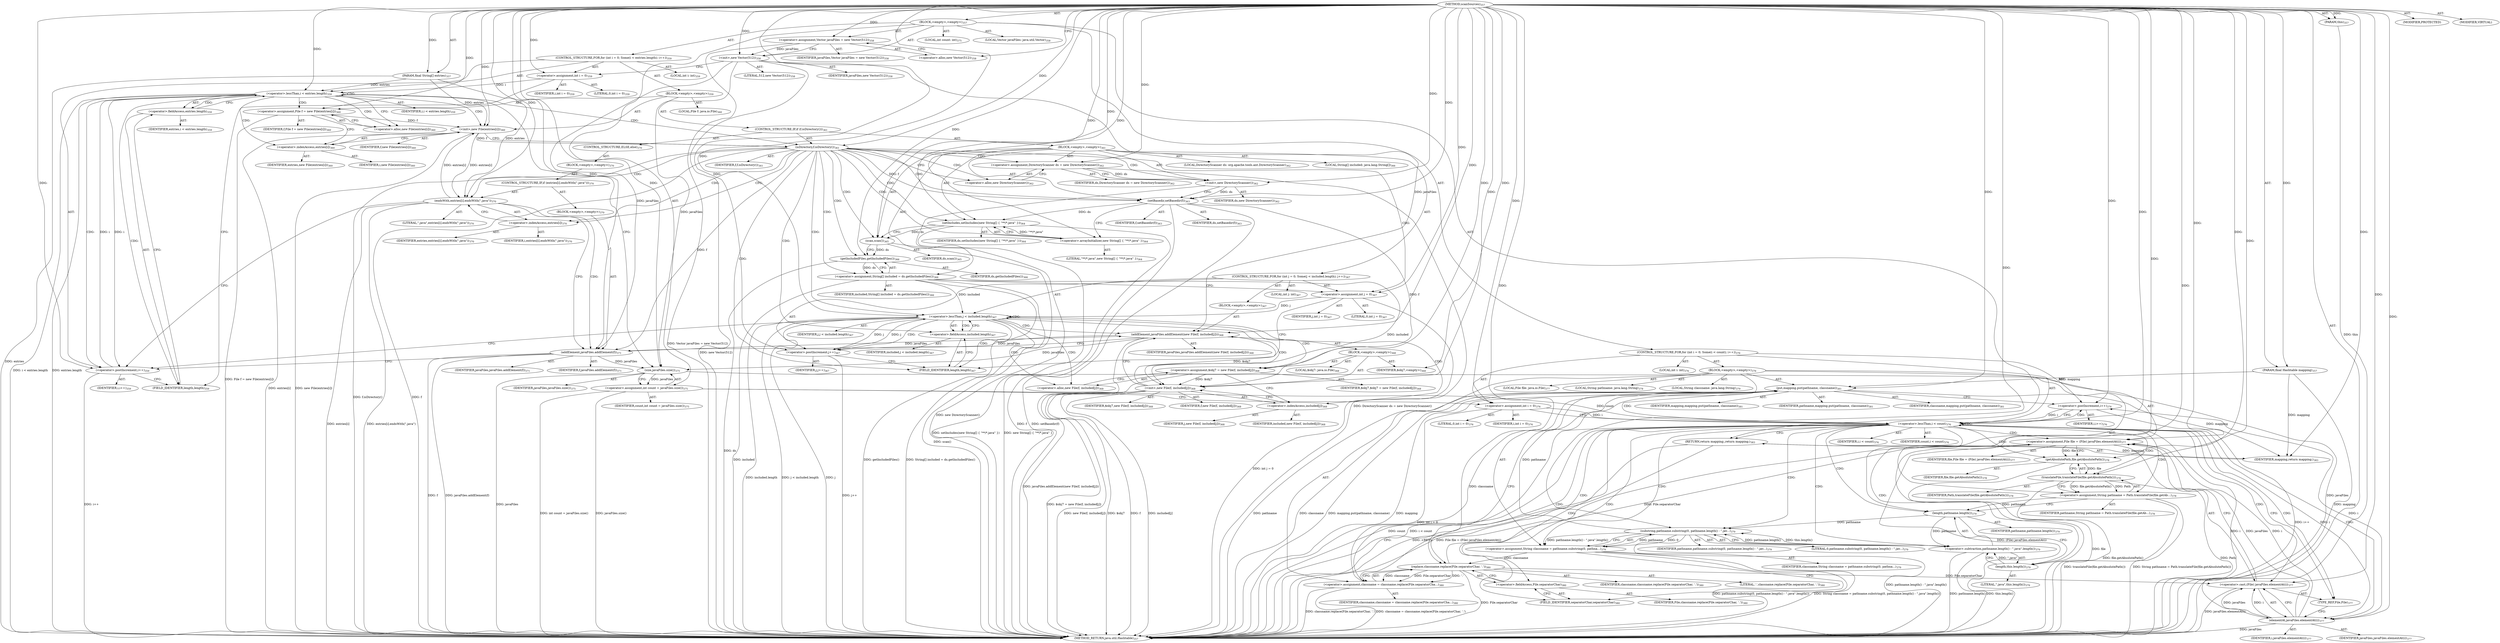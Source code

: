 digraph "scanSources" {  
"111669149718" [label = <(METHOD,scanSources)<SUB>357</SUB>> ]
"115964117025" [label = <(PARAM,this)<SUB>357</SUB>> ]
"115964117026" [label = <(PARAM,final Hashtable mapping)<SUB>357</SUB>> ]
"115964117027" [label = <(PARAM,final String[] entries)<SUB>357</SUB>> ]
"25769803826" [label = <(BLOCK,&lt;empty&gt;,&lt;empty&gt;)<SUB>357</SUB>> ]
"94489280541" [label = <(LOCAL,Vector javaFiles: java.util.Vector)<SUB>358</SUB>> ]
"30064771319" [label = <(&lt;operator&gt;.assignment,Vector javaFiles = new Vector(512))<SUB>358</SUB>> ]
"68719476926" [label = <(IDENTIFIER,javaFiles,Vector javaFiles = new Vector(512))<SUB>358</SUB>> ]
"30064771320" [label = <(&lt;operator&gt;.alloc,new Vector(512))<SUB>358</SUB>> ]
"30064771321" [label = <(&lt;init&gt;,new Vector(512))<SUB>358</SUB>> ]
"68719476927" [label = <(IDENTIFIER,javaFiles,new Vector(512))<SUB>358</SUB>> ]
"90194313255" [label = <(LITERAL,512,new Vector(512))<SUB>358</SUB>> ]
"47244640277" [label = <(CONTROL_STRUCTURE,FOR,for (int i = 0; Some(i &lt; entries.length); i++))<SUB>359</SUB>> ]
"94489280542" [label = <(LOCAL,int i: int)<SUB>359</SUB>> ]
"30064771322" [label = <(&lt;operator&gt;.assignment,int i = 0)<SUB>359</SUB>> ]
"68719476928" [label = <(IDENTIFIER,i,int i = 0)<SUB>359</SUB>> ]
"90194313256" [label = <(LITERAL,0,int i = 0)<SUB>359</SUB>> ]
"30064771323" [label = <(&lt;operator&gt;.lessThan,i &lt; entries.length)<SUB>359</SUB>> ]
"68719476929" [label = <(IDENTIFIER,i,i &lt; entries.length)<SUB>359</SUB>> ]
"30064771324" [label = <(&lt;operator&gt;.fieldAccess,entries.length)<SUB>359</SUB>> ]
"68719476930" [label = <(IDENTIFIER,entries,i &lt; entries.length)<SUB>359</SUB>> ]
"55834574907" [label = <(FIELD_IDENTIFIER,length,length)<SUB>359</SUB>> ]
"30064771325" [label = <(&lt;operator&gt;.postIncrement,i++)<SUB>359</SUB>> ]
"68719476931" [label = <(IDENTIFIER,i,i++)<SUB>359</SUB>> ]
"25769803827" [label = <(BLOCK,&lt;empty&gt;,&lt;empty&gt;)<SUB>359</SUB>> ]
"94489280543" [label = <(LOCAL,File f: java.io.File)<SUB>360</SUB>> ]
"30064771326" [label = <(&lt;operator&gt;.assignment,File f = new File(entries[i]))<SUB>360</SUB>> ]
"68719476932" [label = <(IDENTIFIER,f,File f = new File(entries[i]))<SUB>360</SUB>> ]
"30064771327" [label = <(&lt;operator&gt;.alloc,new File(entries[i]))<SUB>360</SUB>> ]
"30064771328" [label = <(&lt;init&gt;,new File(entries[i]))<SUB>360</SUB>> ]
"68719476933" [label = <(IDENTIFIER,f,new File(entries[i]))<SUB>360</SUB>> ]
"30064771329" [label = <(&lt;operator&gt;.indexAccess,entries[i])<SUB>360</SUB>> ]
"68719476934" [label = <(IDENTIFIER,entries,new File(entries[i]))<SUB>360</SUB>> ]
"68719476935" [label = <(IDENTIFIER,i,new File(entries[i]))<SUB>360</SUB>> ]
"47244640278" [label = <(CONTROL_STRUCTURE,IF,if (f.isDirectory()))<SUB>361</SUB>> ]
"30064771330" [label = <(isDirectory,f.isDirectory())<SUB>361</SUB>> ]
"68719476936" [label = <(IDENTIFIER,f,f.isDirectory())<SUB>361</SUB>> ]
"25769803828" [label = <(BLOCK,&lt;empty&gt;,&lt;empty&gt;)<SUB>361</SUB>> ]
"94489280544" [label = <(LOCAL,DirectoryScanner ds: org.apache.tools.ant.DirectoryScanner)<SUB>362</SUB>> ]
"30064771331" [label = <(&lt;operator&gt;.assignment,DirectoryScanner ds = new DirectoryScanner())<SUB>362</SUB>> ]
"68719476937" [label = <(IDENTIFIER,ds,DirectoryScanner ds = new DirectoryScanner())<SUB>362</SUB>> ]
"30064771332" [label = <(&lt;operator&gt;.alloc,new DirectoryScanner())<SUB>362</SUB>> ]
"30064771333" [label = <(&lt;init&gt;,new DirectoryScanner())<SUB>362</SUB>> ]
"68719476938" [label = <(IDENTIFIER,ds,new DirectoryScanner())<SUB>362</SUB>> ]
"30064771334" [label = <(setBasedir,setBasedir(f))<SUB>363</SUB>> ]
"68719476939" [label = <(IDENTIFIER,ds,setBasedir(f))<SUB>363</SUB>> ]
"68719476940" [label = <(IDENTIFIER,f,setBasedir(f))<SUB>363</SUB>> ]
"30064771335" [label = <(setIncludes,setIncludes(new String[] { &quot;**/*.java&quot; }))<SUB>364</SUB>> ]
"68719476941" [label = <(IDENTIFIER,ds,setIncludes(new String[] { &quot;**/*.java&quot; }))<SUB>364</SUB>> ]
"30064771336" [label = <(&lt;operator&gt;.arrayInitializer,new String[] { &quot;**/*.java&quot; })<SUB>364</SUB>> ]
"90194313257" [label = <(LITERAL,&quot;**/*.java&quot;,new String[] { &quot;**/*.java&quot; })<SUB>364</SUB>> ]
"30064771337" [label = <(scan,scan())<SUB>365</SUB>> ]
"68719476942" [label = <(IDENTIFIER,ds,scan())<SUB>365</SUB>> ]
"94489280545" [label = <(LOCAL,String[] included: java.lang.String[])<SUB>366</SUB>> ]
"30064771338" [label = <(&lt;operator&gt;.assignment,String[] included = ds.getIncludedFiles())<SUB>366</SUB>> ]
"68719476943" [label = <(IDENTIFIER,included,String[] included = ds.getIncludedFiles())<SUB>366</SUB>> ]
"30064771339" [label = <(getIncludedFiles,getIncludedFiles())<SUB>366</SUB>> ]
"68719476944" [label = <(IDENTIFIER,ds,getIncludedFiles())<SUB>366</SUB>> ]
"47244640279" [label = <(CONTROL_STRUCTURE,FOR,for (int j = 0; Some(j &lt; included.length); j++))<SUB>367</SUB>> ]
"94489280546" [label = <(LOCAL,int j: int)<SUB>367</SUB>> ]
"30064771340" [label = <(&lt;operator&gt;.assignment,int j = 0)<SUB>367</SUB>> ]
"68719476945" [label = <(IDENTIFIER,j,int j = 0)<SUB>367</SUB>> ]
"90194313258" [label = <(LITERAL,0,int j = 0)<SUB>367</SUB>> ]
"30064771341" [label = <(&lt;operator&gt;.lessThan,j &lt; included.length)<SUB>367</SUB>> ]
"68719476946" [label = <(IDENTIFIER,j,j &lt; included.length)<SUB>367</SUB>> ]
"30064771342" [label = <(&lt;operator&gt;.fieldAccess,included.length)<SUB>367</SUB>> ]
"68719476947" [label = <(IDENTIFIER,included,j &lt; included.length)<SUB>367</SUB>> ]
"55834574908" [label = <(FIELD_IDENTIFIER,length,length)<SUB>367</SUB>> ]
"30064771343" [label = <(&lt;operator&gt;.postIncrement,j++)<SUB>367</SUB>> ]
"68719476948" [label = <(IDENTIFIER,j,j++)<SUB>367</SUB>> ]
"25769803829" [label = <(BLOCK,&lt;empty&gt;,&lt;empty&gt;)<SUB>367</SUB>> ]
"30064771344" [label = <(addElement,javaFiles.addElement(new File(f, included[j])))<SUB>368</SUB>> ]
"68719476949" [label = <(IDENTIFIER,javaFiles,javaFiles.addElement(new File(f, included[j])))<SUB>368</SUB>> ]
"25769803830" [label = <(BLOCK,&lt;empty&gt;,&lt;empty&gt;)<SUB>368</SUB>> ]
"94489280547" [label = <(LOCAL,$obj7: java.io.File)<SUB>368</SUB>> ]
"30064771345" [label = <(&lt;operator&gt;.assignment,$obj7 = new File(f, included[j]))<SUB>368</SUB>> ]
"68719476950" [label = <(IDENTIFIER,$obj7,$obj7 = new File(f, included[j]))<SUB>368</SUB>> ]
"30064771346" [label = <(&lt;operator&gt;.alloc,new File(f, included[j]))<SUB>368</SUB>> ]
"30064771347" [label = <(&lt;init&gt;,new File(f, included[j]))<SUB>368</SUB>> ]
"68719476951" [label = <(IDENTIFIER,$obj7,new File(f, included[j]))<SUB>368</SUB>> ]
"68719476952" [label = <(IDENTIFIER,f,new File(f, included[j]))<SUB>368</SUB>> ]
"30064771348" [label = <(&lt;operator&gt;.indexAccess,included[j])<SUB>368</SUB>> ]
"68719476953" [label = <(IDENTIFIER,included,new File(f, included[j]))<SUB>368</SUB>> ]
"68719476954" [label = <(IDENTIFIER,j,new File(f, included[j]))<SUB>368</SUB>> ]
"68719476955" [label = <(IDENTIFIER,$obj7,&lt;empty&gt;)<SUB>368</SUB>> ]
"47244640280" [label = <(CONTROL_STRUCTURE,ELSE,else)<SUB>370</SUB>> ]
"25769803831" [label = <(BLOCK,&lt;empty&gt;,&lt;empty&gt;)<SUB>370</SUB>> ]
"47244640281" [label = <(CONTROL_STRUCTURE,IF,if (entries[i].endsWith(&quot;.java&quot;)))<SUB>370</SUB>> ]
"30064771349" [label = <(endsWith,entries[i].endsWith(&quot;.java&quot;))<SUB>370</SUB>> ]
"30064771350" [label = <(&lt;operator&gt;.indexAccess,entries[i])<SUB>370</SUB>> ]
"68719476956" [label = <(IDENTIFIER,entries,entries[i].endsWith(&quot;.java&quot;))<SUB>370</SUB>> ]
"68719476957" [label = <(IDENTIFIER,i,entries[i].endsWith(&quot;.java&quot;))<SUB>370</SUB>> ]
"90194313259" [label = <(LITERAL,&quot;.java&quot;,entries[i].endsWith(&quot;.java&quot;))<SUB>370</SUB>> ]
"25769803832" [label = <(BLOCK,&lt;empty&gt;,&lt;empty&gt;)<SUB>370</SUB>> ]
"30064771351" [label = <(addElement,javaFiles.addElement(f))<SUB>371</SUB>> ]
"68719476958" [label = <(IDENTIFIER,javaFiles,javaFiles.addElement(f))<SUB>371</SUB>> ]
"68719476959" [label = <(IDENTIFIER,f,javaFiles.addElement(f))<SUB>371</SUB>> ]
"94489280548" [label = <(LOCAL,int count: int)<SUB>375</SUB>> ]
"30064771352" [label = <(&lt;operator&gt;.assignment,int count = javaFiles.size())<SUB>375</SUB>> ]
"68719476960" [label = <(IDENTIFIER,count,int count = javaFiles.size())<SUB>375</SUB>> ]
"30064771353" [label = <(size,javaFiles.size())<SUB>375</SUB>> ]
"68719476961" [label = <(IDENTIFIER,javaFiles,javaFiles.size())<SUB>375</SUB>> ]
"47244640282" [label = <(CONTROL_STRUCTURE,FOR,for (int i = 0; Some(i &lt; count); i++))<SUB>376</SUB>> ]
"94489280549" [label = <(LOCAL,int i: int)<SUB>376</SUB>> ]
"30064771354" [label = <(&lt;operator&gt;.assignment,int i = 0)<SUB>376</SUB>> ]
"68719476962" [label = <(IDENTIFIER,i,int i = 0)<SUB>376</SUB>> ]
"90194313260" [label = <(LITERAL,0,int i = 0)<SUB>376</SUB>> ]
"30064771355" [label = <(&lt;operator&gt;.lessThan,i &lt; count)<SUB>376</SUB>> ]
"68719476963" [label = <(IDENTIFIER,i,i &lt; count)<SUB>376</SUB>> ]
"68719476964" [label = <(IDENTIFIER,count,i &lt; count)<SUB>376</SUB>> ]
"30064771356" [label = <(&lt;operator&gt;.postIncrement,i++)<SUB>376</SUB>> ]
"68719476965" [label = <(IDENTIFIER,i,i++)<SUB>376</SUB>> ]
"25769803833" [label = <(BLOCK,&lt;empty&gt;,&lt;empty&gt;)<SUB>376</SUB>> ]
"94489280550" [label = <(LOCAL,File file: java.io.File)<SUB>377</SUB>> ]
"30064771357" [label = <(&lt;operator&gt;.assignment,File file = (File) javaFiles.elementAt(i))<SUB>377</SUB>> ]
"68719476966" [label = <(IDENTIFIER,file,File file = (File) javaFiles.elementAt(i))<SUB>377</SUB>> ]
"30064771358" [label = <(&lt;operator&gt;.cast,(File) javaFiles.elementAt(i))<SUB>377</SUB>> ]
"180388626433" [label = <(TYPE_REF,File,File)<SUB>377</SUB>> ]
"30064771359" [label = <(elementAt,javaFiles.elementAt(i))<SUB>377</SUB>> ]
"68719476967" [label = <(IDENTIFIER,javaFiles,javaFiles.elementAt(i))<SUB>377</SUB>> ]
"68719476968" [label = <(IDENTIFIER,i,javaFiles.elementAt(i))<SUB>377</SUB>> ]
"94489280551" [label = <(LOCAL,String pathname: java.lang.String)<SUB>378</SUB>> ]
"30064771360" [label = <(&lt;operator&gt;.assignment,String pathname = Path.translateFile(file.getAb...)<SUB>378</SUB>> ]
"68719476969" [label = <(IDENTIFIER,pathname,String pathname = Path.translateFile(file.getAb...)<SUB>378</SUB>> ]
"30064771361" [label = <(translateFile,translateFile(file.getAbsolutePath()))<SUB>378</SUB>> ]
"68719476970" [label = <(IDENTIFIER,Path,translateFile(file.getAbsolutePath()))<SUB>378</SUB>> ]
"30064771362" [label = <(getAbsolutePath,file.getAbsolutePath())<SUB>378</SUB>> ]
"68719476971" [label = <(IDENTIFIER,file,file.getAbsolutePath())<SUB>378</SUB>> ]
"94489280552" [label = <(LOCAL,String classname: java.lang.String)<SUB>379</SUB>> ]
"30064771363" [label = <(&lt;operator&gt;.assignment,String classname = pathname.substring(0, pathna...)<SUB>379</SUB>> ]
"68719476972" [label = <(IDENTIFIER,classname,String classname = pathname.substring(0, pathna...)<SUB>379</SUB>> ]
"30064771364" [label = <(substring,pathname.substring(0, pathname.length() - &quot;.jav...)<SUB>379</SUB>> ]
"68719476973" [label = <(IDENTIFIER,pathname,pathname.substring(0, pathname.length() - &quot;.jav...)<SUB>379</SUB>> ]
"90194313261" [label = <(LITERAL,0,pathname.substring(0, pathname.length() - &quot;.jav...)<SUB>379</SUB>> ]
"30064771365" [label = <(&lt;operator&gt;.subtraction,pathname.length() - &quot;.java&quot;.length())<SUB>379</SUB>> ]
"30064771366" [label = <(length,pathname.length())<SUB>379</SUB>> ]
"68719476974" [label = <(IDENTIFIER,pathname,pathname.length())<SUB>379</SUB>> ]
"30064771367" [label = <(length,this.length())<SUB>379</SUB>> ]
"90194313262" [label = <(LITERAL,&quot;.java&quot;,this.length())<SUB>379</SUB>> ]
"30064771368" [label = <(&lt;operator&gt;.assignment,classname = classname.replace(File.separatorCha...)<SUB>380</SUB>> ]
"68719476975" [label = <(IDENTIFIER,classname,classname = classname.replace(File.separatorCha...)<SUB>380</SUB>> ]
"30064771369" [label = <(replace,classname.replace(File.separatorChar, '.'))<SUB>380</SUB>> ]
"68719476976" [label = <(IDENTIFIER,classname,classname.replace(File.separatorChar, '.'))<SUB>380</SUB>> ]
"30064771370" [label = <(&lt;operator&gt;.fieldAccess,File.separatorChar)<SUB>380</SUB>> ]
"68719476977" [label = <(IDENTIFIER,File,classname.replace(File.separatorChar, '.'))<SUB>380</SUB>> ]
"55834574909" [label = <(FIELD_IDENTIFIER,separatorChar,separatorChar)<SUB>380</SUB>> ]
"90194313263" [label = <(LITERAL,'.',classname.replace(File.separatorChar, '.'))<SUB>380</SUB>> ]
"30064771371" [label = <(put,mapping.put(pathname, classname))<SUB>381</SUB>> ]
"68719476978" [label = <(IDENTIFIER,mapping,mapping.put(pathname, classname))<SUB>381</SUB>> ]
"68719476979" [label = <(IDENTIFIER,pathname,mapping.put(pathname, classname))<SUB>381</SUB>> ]
"68719476980" [label = <(IDENTIFIER,classname,mapping.put(pathname, classname))<SUB>381</SUB>> ]
"146028888071" [label = <(RETURN,return mapping;,return mapping;)<SUB>383</SUB>> ]
"68719476981" [label = <(IDENTIFIER,mapping,return mapping;)<SUB>383</SUB>> ]
"133143986229" [label = <(MODIFIER,PROTECTED)> ]
"133143986230" [label = <(MODIFIER,VIRTUAL)> ]
"128849018902" [label = <(METHOD_RETURN,java.util.Hashtable)<SUB>357</SUB>> ]
  "111669149718" -> "115964117025"  [ label = "AST: "] 
  "111669149718" -> "115964117026"  [ label = "AST: "] 
  "111669149718" -> "115964117027"  [ label = "AST: "] 
  "111669149718" -> "25769803826"  [ label = "AST: "] 
  "111669149718" -> "133143986229"  [ label = "AST: "] 
  "111669149718" -> "133143986230"  [ label = "AST: "] 
  "111669149718" -> "128849018902"  [ label = "AST: "] 
  "25769803826" -> "94489280541"  [ label = "AST: "] 
  "25769803826" -> "30064771319"  [ label = "AST: "] 
  "25769803826" -> "30064771321"  [ label = "AST: "] 
  "25769803826" -> "47244640277"  [ label = "AST: "] 
  "25769803826" -> "94489280548"  [ label = "AST: "] 
  "25769803826" -> "30064771352"  [ label = "AST: "] 
  "25769803826" -> "47244640282"  [ label = "AST: "] 
  "25769803826" -> "146028888071"  [ label = "AST: "] 
  "30064771319" -> "68719476926"  [ label = "AST: "] 
  "30064771319" -> "30064771320"  [ label = "AST: "] 
  "30064771321" -> "68719476927"  [ label = "AST: "] 
  "30064771321" -> "90194313255"  [ label = "AST: "] 
  "47244640277" -> "94489280542"  [ label = "AST: "] 
  "47244640277" -> "30064771322"  [ label = "AST: "] 
  "47244640277" -> "30064771323"  [ label = "AST: "] 
  "47244640277" -> "30064771325"  [ label = "AST: "] 
  "47244640277" -> "25769803827"  [ label = "AST: "] 
  "30064771322" -> "68719476928"  [ label = "AST: "] 
  "30064771322" -> "90194313256"  [ label = "AST: "] 
  "30064771323" -> "68719476929"  [ label = "AST: "] 
  "30064771323" -> "30064771324"  [ label = "AST: "] 
  "30064771324" -> "68719476930"  [ label = "AST: "] 
  "30064771324" -> "55834574907"  [ label = "AST: "] 
  "30064771325" -> "68719476931"  [ label = "AST: "] 
  "25769803827" -> "94489280543"  [ label = "AST: "] 
  "25769803827" -> "30064771326"  [ label = "AST: "] 
  "25769803827" -> "30064771328"  [ label = "AST: "] 
  "25769803827" -> "47244640278"  [ label = "AST: "] 
  "30064771326" -> "68719476932"  [ label = "AST: "] 
  "30064771326" -> "30064771327"  [ label = "AST: "] 
  "30064771328" -> "68719476933"  [ label = "AST: "] 
  "30064771328" -> "30064771329"  [ label = "AST: "] 
  "30064771329" -> "68719476934"  [ label = "AST: "] 
  "30064771329" -> "68719476935"  [ label = "AST: "] 
  "47244640278" -> "30064771330"  [ label = "AST: "] 
  "47244640278" -> "25769803828"  [ label = "AST: "] 
  "47244640278" -> "47244640280"  [ label = "AST: "] 
  "30064771330" -> "68719476936"  [ label = "AST: "] 
  "25769803828" -> "94489280544"  [ label = "AST: "] 
  "25769803828" -> "30064771331"  [ label = "AST: "] 
  "25769803828" -> "30064771333"  [ label = "AST: "] 
  "25769803828" -> "30064771334"  [ label = "AST: "] 
  "25769803828" -> "30064771335"  [ label = "AST: "] 
  "25769803828" -> "30064771337"  [ label = "AST: "] 
  "25769803828" -> "94489280545"  [ label = "AST: "] 
  "25769803828" -> "30064771338"  [ label = "AST: "] 
  "25769803828" -> "47244640279"  [ label = "AST: "] 
  "30064771331" -> "68719476937"  [ label = "AST: "] 
  "30064771331" -> "30064771332"  [ label = "AST: "] 
  "30064771333" -> "68719476938"  [ label = "AST: "] 
  "30064771334" -> "68719476939"  [ label = "AST: "] 
  "30064771334" -> "68719476940"  [ label = "AST: "] 
  "30064771335" -> "68719476941"  [ label = "AST: "] 
  "30064771335" -> "30064771336"  [ label = "AST: "] 
  "30064771336" -> "90194313257"  [ label = "AST: "] 
  "30064771337" -> "68719476942"  [ label = "AST: "] 
  "30064771338" -> "68719476943"  [ label = "AST: "] 
  "30064771338" -> "30064771339"  [ label = "AST: "] 
  "30064771339" -> "68719476944"  [ label = "AST: "] 
  "47244640279" -> "94489280546"  [ label = "AST: "] 
  "47244640279" -> "30064771340"  [ label = "AST: "] 
  "47244640279" -> "30064771341"  [ label = "AST: "] 
  "47244640279" -> "30064771343"  [ label = "AST: "] 
  "47244640279" -> "25769803829"  [ label = "AST: "] 
  "30064771340" -> "68719476945"  [ label = "AST: "] 
  "30064771340" -> "90194313258"  [ label = "AST: "] 
  "30064771341" -> "68719476946"  [ label = "AST: "] 
  "30064771341" -> "30064771342"  [ label = "AST: "] 
  "30064771342" -> "68719476947"  [ label = "AST: "] 
  "30064771342" -> "55834574908"  [ label = "AST: "] 
  "30064771343" -> "68719476948"  [ label = "AST: "] 
  "25769803829" -> "30064771344"  [ label = "AST: "] 
  "30064771344" -> "68719476949"  [ label = "AST: "] 
  "30064771344" -> "25769803830"  [ label = "AST: "] 
  "25769803830" -> "94489280547"  [ label = "AST: "] 
  "25769803830" -> "30064771345"  [ label = "AST: "] 
  "25769803830" -> "30064771347"  [ label = "AST: "] 
  "25769803830" -> "68719476955"  [ label = "AST: "] 
  "30064771345" -> "68719476950"  [ label = "AST: "] 
  "30064771345" -> "30064771346"  [ label = "AST: "] 
  "30064771347" -> "68719476951"  [ label = "AST: "] 
  "30064771347" -> "68719476952"  [ label = "AST: "] 
  "30064771347" -> "30064771348"  [ label = "AST: "] 
  "30064771348" -> "68719476953"  [ label = "AST: "] 
  "30064771348" -> "68719476954"  [ label = "AST: "] 
  "47244640280" -> "25769803831"  [ label = "AST: "] 
  "25769803831" -> "47244640281"  [ label = "AST: "] 
  "47244640281" -> "30064771349"  [ label = "AST: "] 
  "47244640281" -> "25769803832"  [ label = "AST: "] 
  "30064771349" -> "30064771350"  [ label = "AST: "] 
  "30064771349" -> "90194313259"  [ label = "AST: "] 
  "30064771350" -> "68719476956"  [ label = "AST: "] 
  "30064771350" -> "68719476957"  [ label = "AST: "] 
  "25769803832" -> "30064771351"  [ label = "AST: "] 
  "30064771351" -> "68719476958"  [ label = "AST: "] 
  "30064771351" -> "68719476959"  [ label = "AST: "] 
  "30064771352" -> "68719476960"  [ label = "AST: "] 
  "30064771352" -> "30064771353"  [ label = "AST: "] 
  "30064771353" -> "68719476961"  [ label = "AST: "] 
  "47244640282" -> "94489280549"  [ label = "AST: "] 
  "47244640282" -> "30064771354"  [ label = "AST: "] 
  "47244640282" -> "30064771355"  [ label = "AST: "] 
  "47244640282" -> "30064771356"  [ label = "AST: "] 
  "47244640282" -> "25769803833"  [ label = "AST: "] 
  "30064771354" -> "68719476962"  [ label = "AST: "] 
  "30064771354" -> "90194313260"  [ label = "AST: "] 
  "30064771355" -> "68719476963"  [ label = "AST: "] 
  "30064771355" -> "68719476964"  [ label = "AST: "] 
  "30064771356" -> "68719476965"  [ label = "AST: "] 
  "25769803833" -> "94489280550"  [ label = "AST: "] 
  "25769803833" -> "30064771357"  [ label = "AST: "] 
  "25769803833" -> "94489280551"  [ label = "AST: "] 
  "25769803833" -> "30064771360"  [ label = "AST: "] 
  "25769803833" -> "94489280552"  [ label = "AST: "] 
  "25769803833" -> "30064771363"  [ label = "AST: "] 
  "25769803833" -> "30064771368"  [ label = "AST: "] 
  "25769803833" -> "30064771371"  [ label = "AST: "] 
  "30064771357" -> "68719476966"  [ label = "AST: "] 
  "30064771357" -> "30064771358"  [ label = "AST: "] 
  "30064771358" -> "180388626433"  [ label = "AST: "] 
  "30064771358" -> "30064771359"  [ label = "AST: "] 
  "30064771359" -> "68719476967"  [ label = "AST: "] 
  "30064771359" -> "68719476968"  [ label = "AST: "] 
  "30064771360" -> "68719476969"  [ label = "AST: "] 
  "30064771360" -> "30064771361"  [ label = "AST: "] 
  "30064771361" -> "68719476970"  [ label = "AST: "] 
  "30064771361" -> "30064771362"  [ label = "AST: "] 
  "30064771362" -> "68719476971"  [ label = "AST: "] 
  "30064771363" -> "68719476972"  [ label = "AST: "] 
  "30064771363" -> "30064771364"  [ label = "AST: "] 
  "30064771364" -> "68719476973"  [ label = "AST: "] 
  "30064771364" -> "90194313261"  [ label = "AST: "] 
  "30064771364" -> "30064771365"  [ label = "AST: "] 
  "30064771365" -> "30064771366"  [ label = "AST: "] 
  "30064771365" -> "30064771367"  [ label = "AST: "] 
  "30064771366" -> "68719476974"  [ label = "AST: "] 
  "30064771367" -> "90194313262"  [ label = "AST: "] 
  "30064771368" -> "68719476975"  [ label = "AST: "] 
  "30064771368" -> "30064771369"  [ label = "AST: "] 
  "30064771369" -> "68719476976"  [ label = "AST: "] 
  "30064771369" -> "30064771370"  [ label = "AST: "] 
  "30064771369" -> "90194313263"  [ label = "AST: "] 
  "30064771370" -> "68719476977"  [ label = "AST: "] 
  "30064771370" -> "55834574909"  [ label = "AST: "] 
  "30064771371" -> "68719476978"  [ label = "AST: "] 
  "30064771371" -> "68719476979"  [ label = "AST: "] 
  "30064771371" -> "68719476980"  [ label = "AST: "] 
  "146028888071" -> "68719476981"  [ label = "AST: "] 
  "30064771319" -> "30064771321"  [ label = "CFG: "] 
  "30064771321" -> "30064771322"  [ label = "CFG: "] 
  "30064771352" -> "30064771354"  [ label = "CFG: "] 
  "146028888071" -> "128849018902"  [ label = "CFG: "] 
  "30064771320" -> "30064771319"  [ label = "CFG: "] 
  "30064771322" -> "55834574907"  [ label = "CFG: "] 
  "30064771323" -> "30064771327"  [ label = "CFG: "] 
  "30064771323" -> "30064771353"  [ label = "CFG: "] 
  "30064771325" -> "55834574907"  [ label = "CFG: "] 
  "30064771353" -> "30064771352"  [ label = "CFG: "] 
  "30064771354" -> "30064771355"  [ label = "CFG: "] 
  "30064771355" -> "180388626433"  [ label = "CFG: "] 
  "30064771355" -> "146028888071"  [ label = "CFG: "] 
  "30064771356" -> "30064771355"  [ label = "CFG: "] 
  "30064771324" -> "30064771323"  [ label = "CFG: "] 
  "30064771326" -> "30064771329"  [ label = "CFG: "] 
  "30064771328" -> "30064771330"  [ label = "CFG: "] 
  "30064771357" -> "30064771362"  [ label = "CFG: "] 
  "30064771360" -> "30064771366"  [ label = "CFG: "] 
  "30064771363" -> "55834574909"  [ label = "CFG: "] 
  "30064771368" -> "30064771371"  [ label = "CFG: "] 
  "30064771371" -> "30064771356"  [ label = "CFG: "] 
  "55834574907" -> "30064771324"  [ label = "CFG: "] 
  "30064771327" -> "30064771326"  [ label = "CFG: "] 
  "30064771329" -> "30064771328"  [ label = "CFG: "] 
  "30064771330" -> "30064771332"  [ label = "CFG: "] 
  "30064771330" -> "30064771350"  [ label = "CFG: "] 
  "30064771358" -> "30064771357"  [ label = "CFG: "] 
  "30064771361" -> "30064771360"  [ label = "CFG: "] 
  "30064771364" -> "30064771363"  [ label = "CFG: "] 
  "30064771369" -> "30064771368"  [ label = "CFG: "] 
  "30064771331" -> "30064771333"  [ label = "CFG: "] 
  "30064771333" -> "30064771334"  [ label = "CFG: "] 
  "30064771334" -> "30064771336"  [ label = "CFG: "] 
  "30064771335" -> "30064771337"  [ label = "CFG: "] 
  "30064771337" -> "30064771339"  [ label = "CFG: "] 
  "30064771338" -> "30064771340"  [ label = "CFG: "] 
  "180388626433" -> "30064771359"  [ label = "CFG: "] 
  "30064771359" -> "30064771358"  [ label = "CFG: "] 
  "30064771362" -> "30064771361"  [ label = "CFG: "] 
  "30064771365" -> "30064771364"  [ label = "CFG: "] 
  "30064771370" -> "30064771369"  [ label = "CFG: "] 
  "30064771332" -> "30064771331"  [ label = "CFG: "] 
  "30064771336" -> "30064771335"  [ label = "CFG: "] 
  "30064771339" -> "30064771338"  [ label = "CFG: "] 
  "30064771340" -> "55834574908"  [ label = "CFG: "] 
  "30064771341" -> "30064771346"  [ label = "CFG: "] 
  "30064771341" -> "30064771325"  [ label = "CFG: "] 
  "30064771343" -> "55834574908"  [ label = "CFG: "] 
  "30064771366" -> "30064771367"  [ label = "CFG: "] 
  "30064771367" -> "30064771365"  [ label = "CFG: "] 
  "55834574909" -> "30064771370"  [ label = "CFG: "] 
  "30064771342" -> "30064771341"  [ label = "CFG: "] 
  "30064771344" -> "30064771343"  [ label = "CFG: "] 
  "30064771349" -> "30064771351"  [ label = "CFG: "] 
  "30064771349" -> "30064771325"  [ label = "CFG: "] 
  "55834574908" -> "30064771342"  [ label = "CFG: "] 
  "30064771350" -> "30064771349"  [ label = "CFG: "] 
  "30064771351" -> "30064771325"  [ label = "CFG: "] 
  "30064771345" -> "30064771348"  [ label = "CFG: "] 
  "30064771347" -> "30064771344"  [ label = "CFG: "] 
  "30064771346" -> "30064771345"  [ label = "CFG: "] 
  "30064771348" -> "30064771347"  [ label = "CFG: "] 
  "111669149718" -> "30064771320"  [ label = "CFG: "] 
  "146028888071" -> "128849018902"  [ label = "DDG: &lt;RET&gt;"] 
  "115964117025" -> "128849018902"  [ label = "DDG: this"] 
  "115964117026" -> "128849018902"  [ label = "DDG: mapping"] 
  "115964117027" -> "128849018902"  [ label = "DDG: entries"] 
  "30064771319" -> "128849018902"  [ label = "DDG: Vector javaFiles = new Vector(512)"] 
  "30064771321" -> "128849018902"  [ label = "DDG: new Vector(512)"] 
  "30064771323" -> "128849018902"  [ label = "DDG: entries.length"] 
  "30064771323" -> "128849018902"  [ label = "DDG: i &lt; entries.length"] 
  "30064771353" -> "128849018902"  [ label = "DDG: javaFiles"] 
  "30064771352" -> "128849018902"  [ label = "DDG: javaFiles.size()"] 
  "30064771352" -> "128849018902"  [ label = "DDG: int count = javaFiles.size()"] 
  "30064771354" -> "128849018902"  [ label = "DDG: int i = 0"] 
  "30064771355" -> "128849018902"  [ label = "DDG: i"] 
  "30064771355" -> "128849018902"  [ label = "DDG: count"] 
  "30064771355" -> "128849018902"  [ label = "DDG: i &lt; count"] 
  "30064771359" -> "128849018902"  [ label = "DDG: javaFiles"] 
  "30064771358" -> "128849018902"  [ label = "DDG: javaFiles.elementAt(i)"] 
  "30064771357" -> "128849018902"  [ label = "DDG: (File) javaFiles.elementAt(i)"] 
  "30064771357" -> "128849018902"  [ label = "DDG: File file = (File) javaFiles.elementAt(i)"] 
  "30064771362" -> "128849018902"  [ label = "DDG: file"] 
  "30064771361" -> "128849018902"  [ label = "DDG: file.getAbsolutePath()"] 
  "30064771360" -> "128849018902"  [ label = "DDG: translateFile(file.getAbsolutePath())"] 
  "30064771360" -> "128849018902"  [ label = "DDG: String pathname = Path.translateFile(file.getAbsolutePath())"] 
  "30064771365" -> "128849018902"  [ label = "DDG: pathname.length()"] 
  "30064771365" -> "128849018902"  [ label = "DDG: this.length()"] 
  "30064771364" -> "128849018902"  [ label = "DDG: pathname.length() - &quot;.java&quot;.length()"] 
  "30064771363" -> "128849018902"  [ label = "DDG: pathname.substring(0, pathname.length() - &quot;.java&quot;.length())"] 
  "30064771363" -> "128849018902"  [ label = "DDG: String classname = pathname.substring(0, pathname.length() - &quot;.java&quot;.length())"] 
  "30064771369" -> "128849018902"  [ label = "DDG: File.separatorChar"] 
  "30064771368" -> "128849018902"  [ label = "DDG: classname.replace(File.separatorChar, '.')"] 
  "30064771368" -> "128849018902"  [ label = "DDG: classname = classname.replace(File.separatorChar, '.')"] 
  "30064771371" -> "128849018902"  [ label = "DDG: mapping"] 
  "30064771371" -> "128849018902"  [ label = "DDG: pathname"] 
  "30064771371" -> "128849018902"  [ label = "DDG: classname"] 
  "30064771371" -> "128849018902"  [ label = "DDG: mapping.put(pathname, classname)"] 
  "30064771356" -> "128849018902"  [ label = "DDG: i++"] 
  "30064771326" -> "128849018902"  [ label = "DDG: File f = new File(entries[i])"] 
  "30064771328" -> "128849018902"  [ label = "DDG: entries[i]"] 
  "30064771328" -> "128849018902"  [ label = "DDG: new File(entries[i])"] 
  "30064771330" -> "128849018902"  [ label = "DDG: f"] 
  "30064771330" -> "128849018902"  [ label = "DDG: f.isDirectory()"] 
  "30064771349" -> "128849018902"  [ label = "DDG: entries[i]"] 
  "30064771349" -> "128849018902"  [ label = "DDG: entries[i].endsWith(&quot;.java&quot;)"] 
  "30064771351" -> "128849018902"  [ label = "DDG: f"] 
  "30064771351" -> "128849018902"  [ label = "DDG: javaFiles.addElement(f)"] 
  "30064771331" -> "128849018902"  [ label = "DDG: DirectoryScanner ds = new DirectoryScanner()"] 
  "30064771333" -> "128849018902"  [ label = "DDG: new DirectoryScanner()"] 
  "30064771334" -> "128849018902"  [ label = "DDG: f"] 
  "30064771334" -> "128849018902"  [ label = "DDG: setBasedir(f)"] 
  "30064771335" -> "128849018902"  [ label = "DDG: new String[] { &quot;**/*.java&quot; }"] 
  "30064771335" -> "128849018902"  [ label = "DDG: setIncludes(new String[] { &quot;**/*.java&quot; })"] 
  "30064771337" -> "128849018902"  [ label = "DDG: scan()"] 
  "30064771338" -> "128849018902"  [ label = "DDG: included"] 
  "30064771339" -> "128849018902"  [ label = "DDG: ds"] 
  "30064771338" -> "128849018902"  [ label = "DDG: getIncludedFiles()"] 
  "30064771338" -> "128849018902"  [ label = "DDG: String[] included = ds.getIncludedFiles()"] 
  "30064771340" -> "128849018902"  [ label = "DDG: int j = 0"] 
  "30064771341" -> "128849018902"  [ label = "DDG: j"] 
  "30064771341" -> "128849018902"  [ label = "DDG: included.length"] 
  "30064771341" -> "128849018902"  [ label = "DDG: j &lt; included.length"] 
  "30064771325" -> "128849018902"  [ label = "DDG: i++"] 
  "30064771345" -> "128849018902"  [ label = "DDG: $obj7 = new File(f, included[j])"] 
  "30064771347" -> "128849018902"  [ label = "DDG: $obj7"] 
  "30064771347" -> "128849018902"  [ label = "DDG: f"] 
  "30064771347" -> "128849018902"  [ label = "DDG: included[j]"] 
  "30064771347" -> "128849018902"  [ label = "DDG: new File(f, included[j])"] 
  "30064771344" -> "128849018902"  [ label = "DDG: javaFiles.addElement(new File(f, included[j]))"] 
  "30064771343" -> "128849018902"  [ label = "DDG: j++"] 
  "30064771361" -> "128849018902"  [ label = "DDG: Path"] 
  "111669149718" -> "115964117025"  [ label = "DDG: "] 
  "111669149718" -> "115964117026"  [ label = "DDG: "] 
  "111669149718" -> "115964117027"  [ label = "DDG: "] 
  "111669149718" -> "30064771319"  [ label = "DDG: "] 
  "30064771353" -> "30064771352"  [ label = "DDG: javaFiles"] 
  "68719476981" -> "146028888071"  [ label = "DDG: mapping"] 
  "30064771319" -> "30064771321"  [ label = "DDG: javaFiles"] 
  "111669149718" -> "30064771321"  [ label = "DDG: "] 
  "111669149718" -> "30064771322"  [ label = "DDG: "] 
  "111669149718" -> "30064771354"  [ label = "DDG: "] 
  "115964117026" -> "68719476981"  [ label = "DDG: mapping"] 
  "30064771371" -> "68719476981"  [ label = "DDG: mapping"] 
  "111669149718" -> "68719476981"  [ label = "DDG: "] 
  "30064771322" -> "30064771323"  [ label = "DDG: i"] 
  "30064771325" -> "30064771323"  [ label = "DDG: i"] 
  "111669149718" -> "30064771323"  [ label = "DDG: "] 
  "115964117027" -> "30064771323"  [ label = "DDG: entries"] 
  "30064771323" -> "30064771325"  [ label = "DDG: i"] 
  "111669149718" -> "30064771325"  [ label = "DDG: "] 
  "111669149718" -> "30064771326"  [ label = "DDG: "] 
  "30064771321" -> "30064771353"  [ label = "DDG: javaFiles"] 
  "30064771351" -> "30064771353"  [ label = "DDG: javaFiles"] 
  "30064771344" -> "30064771353"  [ label = "DDG: javaFiles"] 
  "111669149718" -> "30064771353"  [ label = "DDG: "] 
  "30064771354" -> "30064771355"  [ label = "DDG: i"] 
  "30064771356" -> "30064771355"  [ label = "DDG: i"] 
  "111669149718" -> "30064771355"  [ label = "DDG: "] 
  "30064771352" -> "30064771355"  [ label = "DDG: count"] 
  "30064771359" -> "30064771356"  [ label = "DDG: i"] 
  "111669149718" -> "30064771356"  [ label = "DDG: "] 
  "30064771369" -> "30064771357"  [ label = "DDG: File.separatorChar"] 
  "111669149718" -> "30064771357"  [ label = "DDG: "] 
  "30064771359" -> "30064771357"  [ label = "DDG: javaFiles"] 
  "30064771359" -> "30064771357"  [ label = "DDG: i"] 
  "30064771361" -> "30064771360"  [ label = "DDG: Path"] 
  "30064771361" -> "30064771360"  [ label = "DDG: file.getAbsolutePath()"] 
  "30064771364" -> "30064771363"  [ label = "DDG: pathname"] 
  "30064771364" -> "30064771363"  [ label = "DDG: 0"] 
  "30064771364" -> "30064771363"  [ label = "DDG: pathname.length() - &quot;.java&quot;.length()"] 
  "30064771369" -> "30064771368"  [ label = "DDG: classname"] 
  "30064771369" -> "30064771368"  [ label = "DDG: File.separatorChar"] 
  "30064771369" -> "30064771368"  [ label = "DDG: '.'"] 
  "30064771326" -> "30064771328"  [ label = "DDG: f"] 
  "111669149718" -> "30064771328"  [ label = "DDG: "] 
  "115964117027" -> "30064771328"  [ label = "DDG: entries"] 
  "30064771349" -> "30064771328"  [ label = "DDG: entries[i]"] 
  "115964117026" -> "30064771371"  [ label = "DDG: mapping"] 
  "111669149718" -> "30064771371"  [ label = "DDG: "] 
  "30064771364" -> "30064771371"  [ label = "DDG: pathname"] 
  "30064771368" -> "30064771371"  [ label = "DDG: classname"] 
  "30064771328" -> "30064771330"  [ label = "DDG: f"] 
  "111669149718" -> "30064771330"  [ label = "DDG: "] 
  "111669149718" -> "30064771331"  [ label = "DDG: "] 
  "30064771339" -> "30064771338"  [ label = "DDG: ds"] 
  "30064771369" -> "30064771358"  [ label = "DDG: File.separatorChar"] 
  "111669149718" -> "30064771358"  [ label = "DDG: "] 
  "30064771359" -> "30064771358"  [ label = "DDG: javaFiles"] 
  "30064771359" -> "30064771358"  [ label = "DDG: i"] 
  "111669149718" -> "30064771361"  [ label = "DDG: "] 
  "30064771362" -> "30064771361"  [ label = "DDG: file"] 
  "30064771366" -> "30064771364"  [ label = "DDG: pathname"] 
  "111669149718" -> "30064771364"  [ label = "DDG: "] 
  "30064771365" -> "30064771364"  [ label = "DDG: pathname.length()"] 
  "30064771365" -> "30064771364"  [ label = "DDG: this.length()"] 
  "30064771363" -> "30064771369"  [ label = "DDG: classname"] 
  "111669149718" -> "30064771369"  [ label = "DDG: "] 
  "30064771331" -> "30064771333"  [ label = "DDG: ds"] 
  "111669149718" -> "30064771333"  [ label = "DDG: "] 
  "30064771333" -> "30064771334"  [ label = "DDG: ds"] 
  "111669149718" -> "30064771334"  [ label = "DDG: "] 
  "30064771330" -> "30064771334"  [ label = "DDG: f"] 
  "30064771334" -> "30064771335"  [ label = "DDG: ds"] 
  "111669149718" -> "30064771335"  [ label = "DDG: "] 
  "30064771336" -> "30064771335"  [ label = "DDG: &quot;**/*.java&quot;"] 
  "30064771335" -> "30064771337"  [ label = "DDG: ds"] 
  "111669149718" -> "30064771337"  [ label = "DDG: "] 
  "111669149718" -> "30064771340"  [ label = "DDG: "] 
  "30064771353" -> "30064771359"  [ label = "DDG: javaFiles"] 
  "111669149718" -> "30064771359"  [ label = "DDG: "] 
  "30064771355" -> "30064771359"  [ label = "DDG: i"] 
  "30064771357" -> "30064771362"  [ label = "DDG: file"] 
  "111669149718" -> "30064771362"  [ label = "DDG: "] 
  "30064771366" -> "30064771365"  [ label = "DDG: pathname"] 
  "30064771367" -> "30064771365"  [ label = "DDG: &quot;.java&quot;"] 
  "111669149718" -> "30064771336"  [ label = "DDG: "] 
  "30064771337" -> "30064771339"  [ label = "DDG: ds"] 
  "111669149718" -> "30064771339"  [ label = "DDG: "] 
  "30064771340" -> "30064771341"  [ label = "DDG: j"] 
  "30064771343" -> "30064771341"  [ label = "DDG: j"] 
  "111669149718" -> "30064771341"  [ label = "DDG: "] 
  "30064771338" -> "30064771341"  [ label = "DDG: included"] 
  "30064771341" -> "30064771343"  [ label = "DDG: j"] 
  "111669149718" -> "30064771343"  [ label = "DDG: "] 
  "30064771360" -> "30064771366"  [ label = "DDG: pathname"] 
  "111669149718" -> "30064771366"  [ label = "DDG: "] 
  "111669149718" -> "30064771367"  [ label = "DDG: "] 
  "30064771321" -> "30064771344"  [ label = "DDG: javaFiles"] 
  "30064771351" -> "30064771344"  [ label = "DDG: javaFiles"] 
  "111669149718" -> "30064771344"  [ label = "DDG: "] 
  "30064771347" -> "30064771344"  [ label = "DDG: $obj7"] 
  "115964117027" -> "30064771349"  [ label = "DDG: entries"] 
  "30064771328" -> "30064771349"  [ label = "DDG: entries[i]"] 
  "111669149718" -> "30064771349"  [ label = "DDG: "] 
  "111669149718" -> "30064771345"  [ label = "DDG: "] 
  "111669149718" -> "68719476955"  [ label = "DDG: "] 
  "30064771321" -> "30064771351"  [ label = "DDG: javaFiles"] 
  "30064771344" -> "30064771351"  [ label = "DDG: javaFiles"] 
  "111669149718" -> "30064771351"  [ label = "DDG: "] 
  "30064771330" -> "30064771351"  [ label = "DDG: f"] 
  "30064771345" -> "30064771347"  [ label = "DDG: $obj7"] 
  "111669149718" -> "30064771347"  [ label = "DDG: "] 
  "30064771334" -> "30064771347"  [ label = "DDG: f"] 
  "30064771338" -> "30064771347"  [ label = "DDG: included"] 
  "30064771323" -> "30064771325"  [ label = "CDG: "] 
  "30064771323" -> "30064771326"  [ label = "CDG: "] 
  "30064771323" -> "30064771323"  [ label = "CDG: "] 
  "30064771323" -> "30064771324"  [ label = "CDG: "] 
  "30064771323" -> "30064771329"  [ label = "CDG: "] 
  "30064771323" -> "30064771330"  [ label = "CDG: "] 
  "30064771323" -> "30064771327"  [ label = "CDG: "] 
  "30064771323" -> "30064771328"  [ label = "CDG: "] 
  "30064771323" -> "55834574907"  [ label = "CDG: "] 
  "30064771355" -> "180388626433"  [ label = "CDG: "] 
  "30064771355" -> "30064771371"  [ label = "CDG: "] 
  "30064771355" -> "30064771365"  [ label = "CDG: "] 
  "30064771355" -> "30064771366"  [ label = "CDG: "] 
  "30064771355" -> "30064771363"  [ label = "CDG: "] 
  "30064771355" -> "30064771364"  [ label = "CDG: "] 
  "30064771355" -> "30064771369"  [ label = "CDG: "] 
  "30064771355" -> "30064771370"  [ label = "CDG: "] 
  "30064771355" -> "30064771367"  [ label = "CDG: "] 
  "30064771355" -> "30064771368"  [ label = "CDG: "] 
  "30064771355" -> "55834574909"  [ label = "CDG: "] 
  "30064771355" -> "30064771357"  [ label = "CDG: "] 
  "30064771355" -> "30064771358"  [ label = "CDG: "] 
  "30064771355" -> "30064771355"  [ label = "CDG: "] 
  "30064771355" -> "30064771356"  [ label = "CDG: "] 
  "30064771355" -> "30064771361"  [ label = "CDG: "] 
  "30064771355" -> "30064771362"  [ label = "CDG: "] 
  "30064771355" -> "30064771359"  [ label = "CDG: "] 
  "30064771355" -> "30064771360"  [ label = "CDG: "] 
  "30064771330" -> "55834574908"  [ label = "CDG: "] 
  "30064771330" -> "30064771349"  [ label = "CDG: "] 
  "30064771330" -> "30064771350"  [ label = "CDG: "] 
  "30064771330" -> "30064771341"  [ label = "CDG: "] 
  "30064771330" -> "30064771342"  [ label = "CDG: "] 
  "30064771330" -> "30064771339"  [ label = "CDG: "] 
  "30064771330" -> "30064771340"  [ label = "CDG: "] 
  "30064771330" -> "30064771333"  [ label = "CDG: "] 
  "30064771330" -> "30064771334"  [ label = "CDG: "] 
  "30064771330" -> "30064771331"  [ label = "CDG: "] 
  "30064771330" -> "30064771332"  [ label = "CDG: "] 
  "30064771330" -> "30064771337"  [ label = "CDG: "] 
  "30064771330" -> "30064771338"  [ label = "CDG: "] 
  "30064771330" -> "30064771335"  [ label = "CDG: "] 
  "30064771330" -> "30064771336"  [ label = "CDG: "] 
  "30064771341" -> "55834574908"  [ label = "CDG: "] 
  "30064771341" -> "30064771347"  [ label = "CDG: "] 
  "30064771341" -> "30064771348"  [ label = "CDG: "] 
  "30064771341" -> "30064771341"  [ label = "CDG: "] 
  "30064771341" -> "30064771342"  [ label = "CDG: "] 
  "30064771341" -> "30064771345"  [ label = "CDG: "] 
  "30064771341" -> "30064771346"  [ label = "CDG: "] 
  "30064771341" -> "30064771343"  [ label = "CDG: "] 
  "30064771341" -> "30064771344"  [ label = "CDG: "] 
  "30064771349" -> "30064771351"  [ label = "CDG: "] 
}

